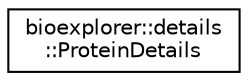 digraph "Graphical Class Hierarchy"
{
 // LATEX_PDF_SIZE
  edge [fontname="Helvetica",fontsize="10",labelfontname="Helvetica",labelfontsize="10"];
  node [fontname="Helvetica",fontsize="10",shape=record];
  rankdir="LR";
  Node0 [label="bioexplorer::details\l::ProteinDetails",height=0.2,width=0.4,color="black", fillcolor="white", style="filled",URL="$de/d0e/structbioexplorer_1_1details_1_1ProteinDetails.html",tooltip=" "];
}
